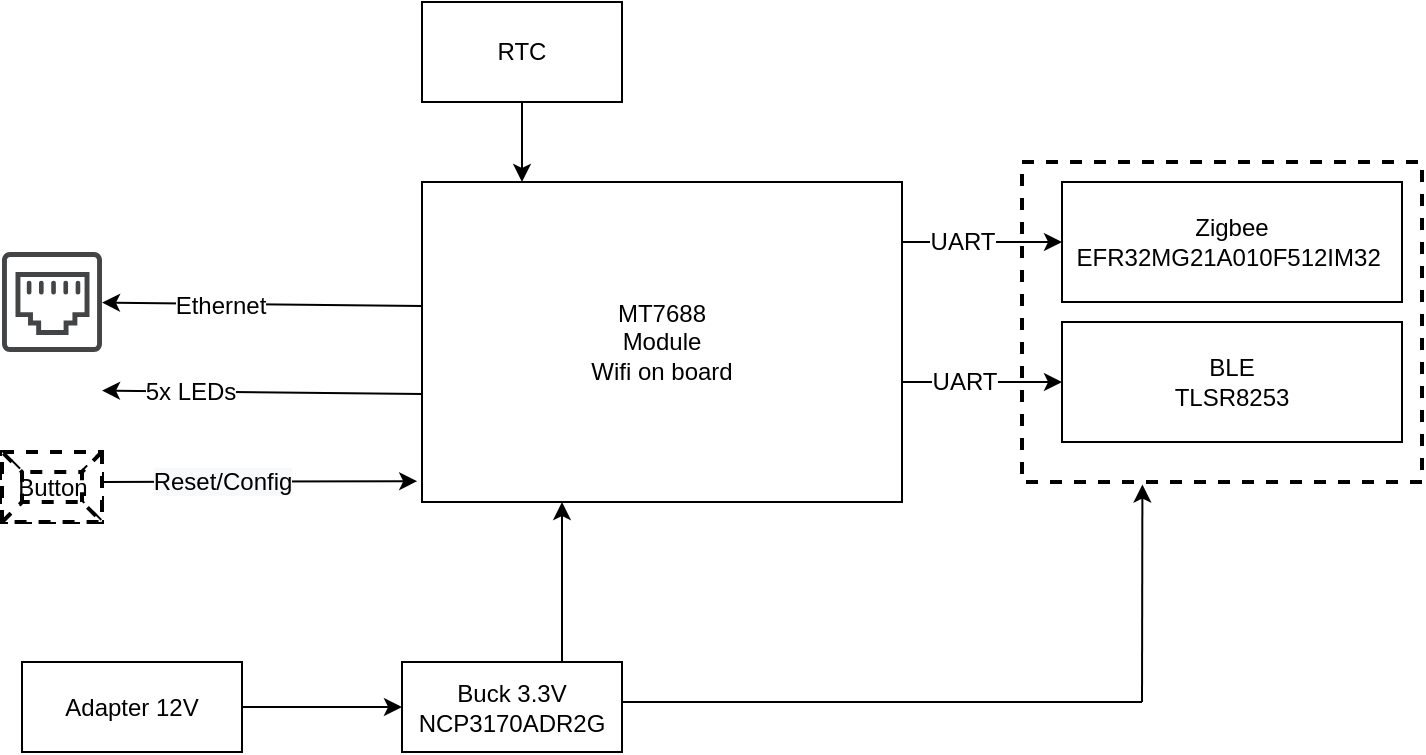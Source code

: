 <mxfile version="12.3.6" type="github" pages="5">
  <diagram id="tLzEr-kSLslaF7xKlCu6" name="HC">
    <mxGraphModel dx="1040" dy="573" grid="1" gridSize="10" guides="1" tooltips="1" connect="1" arrows="1" fold="1" page="1" pageScale="1" pageWidth="1100" pageHeight="850" math="0" shadow="0">
      <root>
        <mxCell id="0"/>
        <mxCell id="1" parent="0"/>
        <mxCell id="Byey5HjT2MP___LkyyM5-19" value="" style="rounded=0;whiteSpace=wrap;html=1;glass=0;dashed=1;strokeWidth=2;" parent="1" vertex="1">
          <mxGeometry x="740" y="190" width="200" height="160" as="geometry"/>
        </mxCell>
        <mxCell id="Byey5HjT2MP___LkyyM5-1" value="MT7688&lt;br&gt;Module&lt;br&gt;Wifi on board" style="rounded=0;whiteSpace=wrap;html=1;" parent="1" vertex="1">
          <mxGeometry x="440" y="200" width="240" height="160" as="geometry"/>
        </mxCell>
        <mxCell id="Byey5HjT2MP___LkyyM5-6" value="" style="edgeStyle=orthogonalEdgeStyle;rounded=0;orthogonalLoop=1;jettySize=auto;html=1;" parent="1" source="Byey5HjT2MP___LkyyM5-4" target="Byey5HjT2MP___LkyyM5-5" edge="1">
          <mxGeometry relative="1" as="geometry"/>
        </mxCell>
        <mxCell id="Byey5HjT2MP___LkyyM5-4" value="Adapter 12V" style="rounded=0;whiteSpace=wrap;html=1;" parent="1" vertex="1">
          <mxGeometry x="240" y="440" width="110" height="45" as="geometry"/>
        </mxCell>
        <mxCell id="Byey5HjT2MP___LkyyM5-5" value="Buck 3.3V&lt;br&gt;NCP3170ADR2G" style="rounded=0;whiteSpace=wrap;html=1;" parent="1" vertex="1">
          <mxGeometry x="430" y="440" width="110" height="45" as="geometry"/>
        </mxCell>
        <mxCell id="Byey5HjT2MP___LkyyM5-7" value="" style="endArrow=classic;html=1;" parent="1" edge="1">
          <mxGeometry width="50" height="50" relative="1" as="geometry">
            <mxPoint x="510" y="440" as="sourcePoint"/>
            <mxPoint x="510" y="360" as="targetPoint"/>
          </mxGeometry>
        </mxCell>
        <mxCell id="Byey5HjT2MP___LkyyM5-8" value="Zigbee&lt;br&gt;EFR32MG21A010F512IM32&amp;nbsp;" style="rounded=0;whiteSpace=wrap;html=1;" parent="1" vertex="1">
          <mxGeometry x="760" y="200" width="170" height="60" as="geometry"/>
        </mxCell>
        <mxCell id="Byey5HjT2MP___LkyyM5-9" value="" style="edgeStyle=orthogonalEdgeStyle;rounded=0;orthogonalLoop=1;jettySize=auto;html=1;" parent="1" edge="1">
          <mxGeometry relative="1" as="geometry">
            <mxPoint x="680" y="230" as="sourcePoint"/>
            <mxPoint x="760" y="230" as="targetPoint"/>
          </mxGeometry>
        </mxCell>
        <mxCell id="Byey5HjT2MP___LkyyM5-12" value="UART" style="text;html=1;align=center;verticalAlign=middle;resizable=0;points=[];;labelBackgroundColor=#ffffff;" parent="Byey5HjT2MP___LkyyM5-9" vertex="1" connectable="0">
          <mxGeometry x="-0.139" y="-1" relative="1" as="geometry">
            <mxPoint x="-4.5" y="-1" as="offset"/>
          </mxGeometry>
        </mxCell>
        <mxCell id="Byey5HjT2MP___LkyyM5-10" value="BLE&lt;br&gt;TLSR8253" style="rounded=0;whiteSpace=wrap;html=1;" parent="1" vertex="1">
          <mxGeometry x="760" y="270" width="170" height="60" as="geometry"/>
        </mxCell>
        <mxCell id="Byey5HjT2MP___LkyyM5-11" value="" style="edgeStyle=orthogonalEdgeStyle;rounded=0;orthogonalLoop=1;jettySize=auto;html=1;" parent="1" edge="1">
          <mxGeometry relative="1" as="geometry">
            <mxPoint x="680" y="300" as="sourcePoint"/>
            <mxPoint x="760" y="300" as="targetPoint"/>
          </mxGeometry>
        </mxCell>
        <mxCell id="Byey5HjT2MP___LkyyM5-13" value="UART" style="text;html=1;align=center;verticalAlign=middle;resizable=0;points=[];;labelBackgroundColor=#ffffff;" parent="Byey5HjT2MP___LkyyM5-11" vertex="1" connectable="0">
          <mxGeometry x="0.146" relative="1" as="geometry">
            <mxPoint x="-15.5" as="offset"/>
          </mxGeometry>
        </mxCell>
        <mxCell id="Byey5HjT2MP___LkyyM5-18" value="" style="endArrow=classic;html=1;entryX=0.301;entryY=1.008;entryDx=0;entryDy=0;entryPerimeter=0;" parent="1" target="Byey5HjT2MP___LkyyM5-19" edge="1">
          <mxGeometry width="50" height="50" relative="1" as="geometry">
            <mxPoint x="800" y="460" as="sourcePoint"/>
            <mxPoint x="800" y="360" as="targetPoint"/>
          </mxGeometry>
        </mxCell>
        <mxCell id="Byey5HjT2MP___LkyyM5-22" value="" style="pointerEvents=1;shadow=0;dashed=0;html=1;strokeColor=none;fillColor=#434445;aspect=fixed;labelPosition=center;verticalLabelPosition=bottom;verticalAlign=top;align=center;outlineConnect=0;shape=mxgraph.vvd.ethernet_port;glass=0;" parent="1" vertex="1">
          <mxGeometry x="230" y="235" width="50" height="50" as="geometry"/>
        </mxCell>
        <mxCell id="Byey5HjT2MP___LkyyM5-23" value="" style="endArrow=classic;html=1;" parent="1" target="Byey5HjT2MP___LkyyM5-22" edge="1">
          <mxGeometry width="50" height="50" relative="1" as="geometry">
            <mxPoint x="440" y="262.0" as="sourcePoint"/>
            <mxPoint x="220" y="260" as="targetPoint"/>
          </mxGeometry>
        </mxCell>
        <mxCell id="Byey5HjT2MP___LkyyM5-24" value="Ethernet" style="text;html=1;align=center;verticalAlign=middle;resizable=0;points=[];;labelBackgroundColor=#ffffff;" parent="Byey5HjT2MP___LkyyM5-23" vertex="1" connectable="0">
          <mxGeometry x="0.267" y="1" relative="1" as="geometry">
            <mxPoint as="offset"/>
          </mxGeometry>
        </mxCell>
        <mxCell id="Byey5HjT2MP___LkyyM5-27" value="" style="endArrow=classic;html=1;" parent="1" edge="1">
          <mxGeometry width="50" height="50" relative="1" as="geometry">
            <mxPoint x="440" y="306" as="sourcePoint"/>
            <mxPoint x="280" y="304.27" as="targetPoint"/>
          </mxGeometry>
        </mxCell>
        <mxCell id="Byey5HjT2MP___LkyyM5-36" value="5x LEDs" style="text;html=1;align=center;verticalAlign=middle;resizable=0;points=[];;labelBackgroundColor=#ffffff;" parent="Byey5HjT2MP___LkyyM5-27" vertex="1" connectable="0">
          <mxGeometry x="0.452" relative="1" as="geometry">
            <mxPoint as="offset"/>
          </mxGeometry>
        </mxCell>
        <mxCell id="Byey5HjT2MP___LkyyM5-29" value="" style="shape=image;html=1;verticalAlign=top;verticalLabelPosition=bottom;labelBackgroundColor=#ffffff;imageAspect=0;aspect=fixed;image=https://cdn2.iconfinder.com/data/icons/fatcow/32x32/led.png;glass=0;dashed=1;strokeWidth=2;" parent="1" vertex="1">
          <mxGeometry x="230" y="285" width="50" height="50" as="geometry"/>
        </mxCell>
        <mxCell id="Byey5HjT2MP___LkyyM5-30" value="Button" style="labelPosition=center;verticalLabelPosition=middle;align=center;html=1;shape=mxgraph.basic.button;dx=10;glass=0;dashed=1;strokeWidth=2;" parent="1" vertex="1">
          <mxGeometry x="230" y="335" width="50" height="35" as="geometry"/>
        </mxCell>
        <mxCell id="Byey5HjT2MP___LkyyM5-33" value="" style="endArrow=classic;html=1;entryX=-0.01;entryY=0.935;entryDx=0;entryDy=0;entryPerimeter=0;" parent="1" target="Byey5HjT2MP___LkyyM5-1" edge="1">
          <mxGeometry width="50" height="50" relative="1" as="geometry">
            <mxPoint x="280" y="350" as="sourcePoint"/>
            <mxPoint x="330" y="300" as="targetPoint"/>
          </mxGeometry>
        </mxCell>
        <mxCell id="Byey5HjT2MP___LkyyM5-35" value="&lt;span style=&quot;background-color: rgb(248 , 249 , 250)&quot;&gt;Reset/Config&lt;/span&gt;" style="text;html=1;align=center;verticalAlign=middle;resizable=0;points=[];;labelBackgroundColor=#ffffff;" parent="Byey5HjT2MP___LkyyM5-33" vertex="1" connectable="0">
          <mxGeometry x="-0.391" y="-1" relative="1" as="geometry">
            <mxPoint x="11.5" y="-1" as="offset"/>
          </mxGeometry>
        </mxCell>
        <mxCell id="V4OQtd_AtexyQ7zGTMWM-1" value="" style="endArrow=none;html=1;" parent="1" edge="1">
          <mxGeometry width="50" height="50" relative="1" as="geometry">
            <mxPoint x="540" y="460" as="sourcePoint"/>
            <mxPoint x="800" y="460" as="targetPoint"/>
          </mxGeometry>
        </mxCell>
        <mxCell id="iy2GGG7BmLLWV7lyc6_Q-2" value="" style="edgeStyle=orthogonalEdgeStyle;rounded=0;orthogonalLoop=1;jettySize=auto;html=1;" parent="1" source="iy2GGG7BmLLWV7lyc6_Q-1" target="Byey5HjT2MP___LkyyM5-1" edge="1">
          <mxGeometry relative="1" as="geometry">
            <Array as="points">
              <mxPoint x="490" y="190"/>
              <mxPoint x="490" y="190"/>
            </Array>
          </mxGeometry>
        </mxCell>
        <mxCell id="iy2GGG7BmLLWV7lyc6_Q-1" value="RTC" style="rounded=0;whiteSpace=wrap;html=1;" parent="1" vertex="1">
          <mxGeometry x="440" y="110" width="100" height="50" as="geometry"/>
        </mxCell>
      </root>
    </mxGraphModel>
  </diagram>
  <diagram id="DlVKiufQUVkZEI0phlBZ" name="PIR">
    <mxGraphModel dx="1185" dy="643" grid="1" gridSize="10" guides="1" tooltips="1" connect="1" arrows="1" fold="1" page="1" pageScale="1" pageWidth="1100" pageHeight="850" math="0" shadow="0">
      <root>
        <mxCell id="ysyHVXEgGF53t_0QYC1W-0"/>
        <mxCell id="ysyHVXEgGF53t_0QYC1W-1" parent="ysyHVXEgGF53t_0QYC1W-0"/>
        <mxCell id="ysyHVXEgGF53t_0QYC1W-2" value="" style="rounded=0;whiteSpace=wrap;html=1;" vertex="1" parent="ysyHVXEgGF53t_0QYC1W-1">
          <mxGeometry x="750" y="280" width="50" height="50" as="geometry"/>
        </mxCell>
        <mxCell id="ysyHVXEgGF53t_0QYC1W-3" value="" style="rounded=0;whiteSpace=wrap;html=1;" vertex="1" parent="ysyHVXEgGF53t_0QYC1W-1">
          <mxGeometry x="560" y="430" width="60" height="60" as="geometry"/>
        </mxCell>
        <mxCell id="ysyHVXEgGF53t_0QYC1W-4" value="" style="edgeStyle=orthogonalEdgeStyle;rounded=0;orthogonalLoop=1;jettySize=auto;html=1;" edge="1" parent="ysyHVXEgGF53t_0QYC1W-1" source="ysyHVXEgGF53t_0QYC1W-5" target="ysyHVXEgGF53t_0QYC1W-8">
          <mxGeometry relative="1" as="geometry"/>
        </mxCell>
        <mxCell id="ysyHVXEgGF53t_0QYC1W-5" value="PIR&lt;br&gt;Sensor" style="ellipse;whiteSpace=wrap;html=1;aspect=fixed;" vertex="1" parent="ysyHVXEgGF53t_0QYC1W-1">
          <mxGeometry x="240" y="300" width="80" height="80" as="geometry"/>
        </mxCell>
        <mxCell id="ysyHVXEgGF53t_0QYC1W-6" value="BLE&lt;br&gt;TLSR8253" style="rounded=0;whiteSpace=wrap;html=1;" vertex="1" parent="ysyHVXEgGF53t_0QYC1W-1">
          <mxGeometry x="480" y="280" width="200" height="120" as="geometry"/>
        </mxCell>
        <mxCell id="ysyHVXEgGF53t_0QYC1W-7" value="" style="edgeStyle=orthogonalEdgeStyle;rounded=0;orthogonalLoop=1;jettySize=auto;html=1;" edge="1" parent="ysyHVXEgGF53t_0QYC1W-1" source="ysyHVXEgGF53t_0QYC1W-8" target="ysyHVXEgGF53t_0QYC1W-6">
          <mxGeometry relative="1" as="geometry"/>
        </mxCell>
        <mxCell id="ysyHVXEgGF53t_0QYC1W-8" value="AFE" style="triangle;whiteSpace=wrap;html=1;" vertex="1" parent="ysyHVXEgGF53t_0QYC1W-1">
          <mxGeometry x="360" y="300" width="60" height="80" as="geometry"/>
        </mxCell>
        <mxCell id="ysyHVXEgGF53t_0QYC1W-9" value="" style="image;html=1;labelBackgroundColor=#ffffff;image=img/lib/clip_art/general/Battery_100_128x128.png" vertex="1" parent="ysyHVXEgGF53t_0QYC1W-1">
          <mxGeometry x="560" y="440" width="30" height="50" as="geometry"/>
        </mxCell>
        <mxCell id="ysyHVXEgGF53t_0QYC1W-10" value="" style="image;html=1;labelBackgroundColor=#ffffff;image=img/lib/clip_art/general/Battery_75_128x128.png" vertex="1" parent="ysyHVXEgGF53t_0QYC1W-1">
          <mxGeometry x="590" y="440" width="20" height="50" as="geometry"/>
        </mxCell>
        <mxCell id="ysyHVXEgGF53t_0QYC1W-11" value="" style="endArrow=classic;html=1;exitX=0.5;exitY=0;exitDx=0;exitDy=0;" edge="1" parent="ysyHVXEgGF53t_0QYC1W-1" source="ysyHVXEgGF53t_0QYC1W-3">
          <mxGeometry width="50" height="50" relative="1" as="geometry">
            <mxPoint x="540" y="450" as="sourcePoint"/>
            <mxPoint x="590" y="400" as="targetPoint"/>
          </mxGeometry>
        </mxCell>
        <mxCell id="ysyHVXEgGF53t_0QYC1W-12" value="" style="edgeStyle=orthogonalEdgeStyle;rounded=0;orthogonalLoop=1;jettySize=auto;html=1;fontFamily=Tahoma;" edge="1" parent="ysyHVXEgGF53t_0QYC1W-1">
          <mxGeometry relative="1" as="geometry">
            <mxPoint x="680" y="310" as="sourcePoint"/>
            <mxPoint x="750" y="310" as="targetPoint"/>
          </mxGeometry>
        </mxCell>
        <mxCell id="ysyHVXEgGF53t_0QYC1W-13" value="" style="shape=image;html=1;verticalAlign=top;verticalLabelPosition=bottom;labelBackgroundColor=#ffffff;imageAspect=0;aspect=fixed;image=https://cdn2.iconfinder.com/data/icons/fatcow/32x32/led.png;fontFamily=Tahoma;" vertex="1" parent="ysyHVXEgGF53t_0QYC1W-1">
          <mxGeometry x="760" y="290" width="32" height="32" as="geometry"/>
        </mxCell>
        <mxCell id="ysyHVXEgGF53t_0QYC1W-14" value="Button" style="labelPosition=center;verticalLabelPosition=middle;align=center;html=1;shape=mxgraph.basic.shaded_button;dx=10;fillColor=#E6E6E6;strokeColor=none;fontFamily=Tahoma;" vertex="1" parent="ysyHVXEgGF53t_0QYC1W-1">
          <mxGeometry x="750" y="340" width="60" height="40" as="geometry"/>
        </mxCell>
        <mxCell id="ysyHVXEgGF53t_0QYC1W-15" value="" style="edgeStyle=orthogonalEdgeStyle;rounded=0;orthogonalLoop=1;jettySize=auto;html=1;fontFamily=Tahoma;" edge="1" parent="ysyHVXEgGF53t_0QYC1W-1">
          <mxGeometry relative="1" as="geometry">
            <mxPoint x="750" y="360" as="sourcePoint"/>
            <mxPoint x="680" y="360" as="targetPoint"/>
          </mxGeometry>
        </mxCell>
      </root>
    </mxGraphModel>
  </diagram>
  <diagram id="RdSf9JveJOVvGXLA1xMw" name="LIGHT">
    <mxGraphModel dx="981" dy="1382" grid="1" gridSize="10" guides="1" tooltips="1" connect="1" arrows="1" fold="1" page="1" pageScale="1" pageWidth="1100" pageHeight="850" math="0" shadow="0">
      <root>
        <mxCell id="Fivvvzxu9D-kj47Io95w-0"/>
        <mxCell id="Fivvvzxu9D-kj47Io95w-1" parent="Fivvvzxu9D-kj47Io95w-0"/>
        <mxCell id="0kYJ6gc512Jc2nMoJbqN-0" value="" style="rounded=0;whiteSpace=wrap;html=1;" vertex="1" parent="Fivvvzxu9D-kj47Io95w-1">
          <mxGeometry x="750" y="-480" width="50" height="50" as="geometry"/>
        </mxCell>
        <mxCell id="0kYJ6gc512Jc2nMoJbqN-1" value="" style="rounded=0;whiteSpace=wrap;html=1;" vertex="1" parent="Fivvvzxu9D-kj47Io95w-1">
          <mxGeometry x="560" y="-330" width="60" height="60" as="geometry"/>
        </mxCell>
        <mxCell id="0kYJ6gc512Jc2nMoJbqN-2" value="" style="edgeStyle=orthogonalEdgeStyle;rounded=0;orthogonalLoop=1;jettySize=auto;html=1;" edge="1" source="0kYJ6gc512Jc2nMoJbqN-3" parent="Fivvvzxu9D-kj47Io95w-1">
          <mxGeometry relative="1" as="geometry">
            <mxPoint x="480" y="-420" as="targetPoint"/>
          </mxGeometry>
        </mxCell>
        <mxCell id="0kYJ6gc512Jc2nMoJbqN-3" value="Light sensor&lt;br&gt;OPT3001" style="ellipse;whiteSpace=wrap;html=1;aspect=fixed;" vertex="1" parent="Fivvvzxu9D-kj47Io95w-1">
          <mxGeometry x="320" y="-460" width="80" height="80" as="geometry"/>
        </mxCell>
        <mxCell id="0kYJ6gc512Jc2nMoJbqN-4" value="BLE&lt;br&gt;TLSR8253" style="rounded=0;whiteSpace=wrap;html=1;" vertex="1" parent="Fivvvzxu9D-kj47Io95w-1">
          <mxGeometry x="480" y="-480" width="200" height="120" as="geometry"/>
        </mxCell>
        <mxCell id="0kYJ6gc512Jc2nMoJbqN-7" value="" style="image;html=1;labelBackgroundColor=#ffffff;image=img/lib/clip_art/general/Battery_100_128x128.png" vertex="1" parent="Fivvvzxu9D-kj47Io95w-1">
          <mxGeometry x="560" y="-320" width="30" height="50" as="geometry"/>
        </mxCell>
        <mxCell id="0kYJ6gc512Jc2nMoJbqN-8" value="" style="image;html=1;labelBackgroundColor=#ffffff;image=img/lib/clip_art/general/Battery_75_128x128.png" vertex="1" parent="Fivvvzxu9D-kj47Io95w-1">
          <mxGeometry x="590" y="-320" width="20" height="50" as="geometry"/>
        </mxCell>
        <mxCell id="0kYJ6gc512Jc2nMoJbqN-9" value="" style="endArrow=classic;html=1;exitX=0.5;exitY=0;exitDx=0;exitDy=0;" edge="1" source="0kYJ6gc512Jc2nMoJbqN-1" parent="Fivvvzxu9D-kj47Io95w-1">
          <mxGeometry width="50" height="50" relative="1" as="geometry">
            <mxPoint x="540" y="-310" as="sourcePoint"/>
            <mxPoint x="590" y="-360" as="targetPoint"/>
          </mxGeometry>
        </mxCell>
        <mxCell id="0kYJ6gc512Jc2nMoJbqN-10" value="" style="edgeStyle=orthogonalEdgeStyle;rounded=0;orthogonalLoop=1;jettySize=auto;html=1;fontFamily=Tahoma;" edge="1" parent="Fivvvzxu9D-kj47Io95w-1">
          <mxGeometry relative="1" as="geometry">
            <mxPoint x="680" y="-450" as="sourcePoint"/>
            <mxPoint x="750" y="-450" as="targetPoint"/>
          </mxGeometry>
        </mxCell>
        <mxCell id="0kYJ6gc512Jc2nMoJbqN-11" value="" style="shape=image;html=1;verticalAlign=top;verticalLabelPosition=bottom;labelBackgroundColor=#ffffff;imageAspect=0;aspect=fixed;image=https://cdn2.iconfinder.com/data/icons/fatcow/32x32/led.png;fontFamily=Tahoma;" vertex="1" parent="Fivvvzxu9D-kj47Io95w-1">
          <mxGeometry x="760" y="-470" width="32" height="32" as="geometry"/>
        </mxCell>
        <mxCell id="0kYJ6gc512Jc2nMoJbqN-12" value="Button" style="labelPosition=center;verticalLabelPosition=middle;align=center;html=1;shape=mxgraph.basic.shaded_button;dx=10;fillColor=#E6E6E6;strokeColor=none;fontFamily=Tahoma;" vertex="1" parent="Fivvvzxu9D-kj47Io95w-1">
          <mxGeometry x="750" y="-420" width="60" height="40" as="geometry"/>
        </mxCell>
        <mxCell id="0kYJ6gc512Jc2nMoJbqN-13" value="" style="edgeStyle=orthogonalEdgeStyle;rounded=0;orthogonalLoop=1;jettySize=auto;html=1;fontFamily=Tahoma;" edge="1" parent="Fivvvzxu9D-kj47Io95w-1">
          <mxGeometry relative="1" as="geometry">
            <mxPoint x="750" y="-400" as="sourcePoint"/>
            <mxPoint x="680" y="-400" as="targetPoint"/>
          </mxGeometry>
        </mxCell>
      </root>
    </mxGraphModel>
  </diagram>
  <diagram id="nMTk_GV1RPWdOiefgkGD" name="CTC">
    <mxGraphModel dx="981" dy="1382" grid="1" gridSize="10" guides="1" tooltips="1" connect="1" arrows="1" fold="1" page="1" pageScale="1" pageWidth="1100" pageHeight="850" math="0" shadow="0">
      <root>
        <mxCell id="08WnSmwupAxGNm-PrJdd-0"/>
        <mxCell id="08WnSmwupAxGNm-PrJdd-1" parent="08WnSmwupAxGNm-PrJdd-0"/>
        <mxCell id="ao3vEX5UBYHMVf-1ooxl-0" value="" style="rounded=0;whiteSpace=wrap;html=1;" vertex="1" parent="08WnSmwupAxGNm-PrJdd-1">
          <mxGeometry x="710" y="-560" width="50" height="50" as="geometry"/>
        </mxCell>
        <mxCell id="ao3vEX5UBYHMVf-1ooxl-1" value="" style="rounded=0;whiteSpace=wrap;html=1;" vertex="1" parent="08WnSmwupAxGNm-PrJdd-1">
          <mxGeometry x="520" y="-410" width="60" height="60" as="geometry"/>
        </mxCell>
        <mxCell id="ao3vEX5UBYHMVf-1ooxl-2" value="" style="edgeStyle=orthogonalEdgeStyle;rounded=0;orthogonalLoop=1;jettySize=auto;html=1;" edge="1" parent="08WnSmwupAxGNm-PrJdd-1" source="ao3vEX5UBYHMVf-1ooxl-3">
          <mxGeometry relative="1" as="geometry">
            <mxPoint x="440" y="-500.0" as="targetPoint"/>
          </mxGeometry>
        </mxCell>
        <mxCell id="ao3vEX5UBYHMVf-1ooxl-3" value="Scene Buttons" style="ellipse;whiteSpace=wrap;html=1;aspect=fixed;" vertex="1" parent="08WnSmwupAxGNm-PrJdd-1">
          <mxGeometry x="280" y="-540" width="80" height="80" as="geometry"/>
        </mxCell>
        <mxCell id="ao3vEX5UBYHMVf-1ooxl-4" value="BLE&lt;br&gt;TLSR8253" style="rounded=0;whiteSpace=wrap;html=1;" vertex="1" parent="08WnSmwupAxGNm-PrJdd-1">
          <mxGeometry x="440" y="-560" width="200" height="120" as="geometry"/>
        </mxCell>
        <mxCell id="ao3vEX5UBYHMVf-1ooxl-7" value="" style="endArrow=classic;html=1;exitX=0.5;exitY=0;exitDx=0;exitDy=0;" edge="1" parent="08WnSmwupAxGNm-PrJdd-1" source="ao3vEX5UBYHMVf-1ooxl-1">
          <mxGeometry width="50" height="50" relative="1" as="geometry">
            <mxPoint x="500" y="-390" as="sourcePoint"/>
            <mxPoint x="550" y="-440.0" as="targetPoint"/>
          </mxGeometry>
        </mxCell>
        <mxCell id="ao3vEX5UBYHMVf-1ooxl-8" value="" style="edgeStyle=orthogonalEdgeStyle;rounded=0;orthogonalLoop=1;jettySize=auto;html=1;fontFamily=Tahoma;" edge="1" parent="08WnSmwupAxGNm-PrJdd-1">
          <mxGeometry relative="1" as="geometry">
            <mxPoint x="640" y="-530.0" as="sourcePoint"/>
            <mxPoint x="710" y="-530.0" as="targetPoint"/>
          </mxGeometry>
        </mxCell>
        <mxCell id="ao3vEX5UBYHMVf-1ooxl-9" value="" style="shape=image;html=1;verticalAlign=top;verticalLabelPosition=bottom;labelBackgroundColor=#ffffff;imageAspect=0;aspect=fixed;image=https://cdn2.iconfinder.com/data/icons/fatcow/32x32/led.png;fontFamily=Tahoma;" vertex="1" parent="08WnSmwupAxGNm-PrJdd-1">
          <mxGeometry x="720" y="-550" width="32" height="32" as="geometry"/>
        </mxCell>
        <mxCell id="ao3vEX5UBYHMVf-1ooxl-10" value="Button" style="labelPosition=center;verticalLabelPosition=middle;align=center;html=1;shape=mxgraph.basic.shaded_button;dx=10;fillColor=#E6E6E6;strokeColor=none;fontFamily=Tahoma;" vertex="1" parent="08WnSmwupAxGNm-PrJdd-1">
          <mxGeometry x="710" y="-500" width="60" height="40" as="geometry"/>
        </mxCell>
        <mxCell id="ao3vEX5UBYHMVf-1ooxl-11" value="" style="edgeStyle=orthogonalEdgeStyle;rounded=0;orthogonalLoop=1;jettySize=auto;html=1;fontFamily=Tahoma;" edge="1" parent="08WnSmwupAxGNm-PrJdd-1">
          <mxGeometry relative="1" as="geometry">
            <mxPoint x="710" y="-480.0" as="sourcePoint"/>
            <mxPoint x="640" y="-480.0" as="targetPoint"/>
          </mxGeometry>
        </mxCell>
        <mxCell id="ao3vEX5UBYHMVf-1ooxl-12" value="" style="verticalLabelPosition=bottom;shadow=0;dashed=0;align=center;fillColor=#000000;html=1;verticalAlign=top;strokeWidth=1;shape=mxgraph.electrical.miscellaneous.monocell_battery;direction=north;" vertex="1" parent="08WnSmwupAxGNm-PrJdd-1">
          <mxGeometry x="529.5" y="-405" width="40" height="50" as="geometry"/>
        </mxCell>
        <mxCell id="ao3vEX5UBYHMVf-1ooxl-13" value="CR2450" style="text;html=1;align=center;verticalAlign=middle;resizable=0;points=[];;autosize=1;" vertex="1" parent="08WnSmwupAxGNm-PrJdd-1">
          <mxGeometry x="519.5" y="-350" width="60" height="20" as="geometry"/>
        </mxCell>
      </root>
    </mxGraphModel>
  </diagram>
  <diagram id="LI9nAvVFA1dBZIAZ9oEU" name="Audio">
    <mxGraphModel dx="981" dy="1382" grid="1" gridSize="10" guides="1" tooltips="1" connect="1" arrows="1" fold="1" page="1" pageScale="1" pageWidth="1100" pageHeight="850" math="0" shadow="0">
      <root>
        <mxCell id="NzxG8mK_PBuIDlOOBCAh-0"/>
        <mxCell id="NzxG8mK_PBuIDlOOBCAh-1" parent="NzxG8mK_PBuIDlOOBCAh-0"/>
        <mxCell id="NzxG8mK_PBuIDlOOBCAh-2" value="" style="rounded=0;whiteSpace=wrap;html=1;" vertex="1" parent="NzxG8mK_PBuIDlOOBCAh-1">
          <mxGeometry x="560" y="-685" width="50" height="50" as="geometry"/>
        </mxCell>
        <mxCell id="NzxG8mK_PBuIDlOOBCAh-6" value="ESP32" style="rounded=0;whiteSpace=wrap;html=1;" vertex="1" parent="NzxG8mK_PBuIDlOOBCAh-1">
          <mxGeometry x="350" y="-560" width="170" height="120" as="geometry"/>
        </mxCell>
        <mxCell id="NzxG8mK_PBuIDlOOBCAh-9" value="" style="shape=image;html=1;verticalAlign=top;verticalLabelPosition=bottom;labelBackgroundColor=#ffffff;imageAspect=0;aspect=fixed;image=https://cdn2.iconfinder.com/data/icons/fatcow/32x32/led.png;fontFamily=Tahoma;" vertex="1" parent="NzxG8mK_PBuIDlOOBCAh-1">
          <mxGeometry x="570" y="-675" width="32" height="32" as="geometry"/>
        </mxCell>
        <mxCell id="NzxG8mK_PBuIDlOOBCAh-10" value="Button" style="labelPosition=center;verticalLabelPosition=middle;align=center;html=1;shape=mxgraph.basic.shaded_button;dx=10;fillColor=#E6E6E6;strokeColor=none;fontFamily=Tahoma;" vertex="1" parent="NzxG8mK_PBuIDlOOBCAh-1">
          <mxGeometry x="480" y="-680" width="60" height="40" as="geometry"/>
        </mxCell>
        <mxCell id="NzxG8mK_PBuIDlOOBCAh-14" value="BLE&lt;br&gt;TLSR8253" style="rounded=0;whiteSpace=wrap;html=1;" vertex="1" parent="NzxG8mK_PBuIDlOOBCAh-1">
          <mxGeometry x="620" y="-560" width="200" height="120" as="geometry"/>
        </mxCell>
        <mxCell id="NzxG8mK_PBuIDlOOBCAh-17" value="" style="endArrow=classic;html=1;" edge="1" parent="NzxG8mK_PBuIDlOOBCAh-1">
          <mxGeometry width="50" height="50" relative="1" as="geometry">
            <mxPoint x="820" y="-510" as="sourcePoint"/>
            <mxPoint x="920" y="-510" as="targetPoint"/>
          </mxGeometry>
        </mxCell>
        <mxCell id="NzxG8mK_PBuIDlOOBCAh-21" value="&lt;span style=&quot;background-color: rgb(248 , 249 , 250)&quot;&gt;PWM&lt;/span&gt;" style="text;html=1;align=center;verticalAlign=middle;resizable=0;points=[];;labelBackgroundColor=#ffffff;" vertex="1" connectable="0" parent="NzxG8mK_PBuIDlOOBCAh-17">
          <mxGeometry x="-0.148" y="1" relative="1" as="geometry">
            <mxPoint as="offset"/>
          </mxGeometry>
        </mxCell>
        <mxCell id="-3Dnznf8cI1p8YSwkPfo-0" value="" style="edgeStyle=orthogonalEdgeStyle;rounded=0;orthogonalLoop=1;jettySize=auto;html=1;" edge="1" parent="NzxG8mK_PBuIDlOOBCAh-1" source="-3Dnznf8cI1p8YSwkPfo-1" target="-3Dnznf8cI1p8YSwkPfo-2">
          <mxGeometry relative="1" as="geometry"/>
        </mxCell>
        <mxCell id="-3Dnznf8cI1p8YSwkPfo-1" value="Adapter 12V" style="rounded=0;whiteSpace=wrap;html=1;" vertex="1" parent="NzxG8mK_PBuIDlOOBCAh-1">
          <mxGeometry x="220" y="-380" width="110" height="45" as="geometry"/>
        </mxCell>
        <mxCell id="-3Dnznf8cI1p8YSwkPfo-2" value="Buck 3.3V&lt;br&gt;NCP3170ADR2G" style="rounded=0;whiteSpace=wrap;html=1;" vertex="1" parent="NzxG8mK_PBuIDlOOBCAh-1">
          <mxGeometry x="410" y="-380" width="110" height="45" as="geometry"/>
        </mxCell>
        <mxCell id="-3Dnznf8cI1p8YSwkPfo-4" value="" style="endArrow=classic;html=1;entryX=0.602;entryY=1.006;entryDx=0;entryDy=0;entryPerimeter=0;" edge="1" parent="NzxG8mK_PBuIDlOOBCAh-1">
          <mxGeometry width="50" height="50" relative="1" as="geometry">
            <mxPoint x="680" y="-360" as="sourcePoint"/>
            <mxPoint x="680.4" y="-439.78" as="targetPoint"/>
          </mxGeometry>
        </mxCell>
        <mxCell id="-3Dnznf8cI1p8YSwkPfo-5" value="" style="endArrow=none;html=1;" edge="1" parent="NzxG8mK_PBuIDlOOBCAh-1">
          <mxGeometry width="50" height="50" relative="1" as="geometry">
            <mxPoint x="520" y="-360" as="sourcePoint"/>
            <mxPoint x="680" y="-360" as="targetPoint"/>
          </mxGeometry>
        </mxCell>
        <mxCell id="-3Dnznf8cI1p8YSwkPfo-6" value="DAC&lt;br&gt;Amplifier" style="triangle;whiteSpace=wrap;html=1;direction=west;" vertex="1" parent="NzxG8mK_PBuIDlOOBCAh-1">
          <mxGeometry x="180" y="-550" width="100" height="100" as="geometry"/>
        </mxCell>
        <mxCell id="-3Dnznf8cI1p8YSwkPfo-7" value="" style="endArrow=classic;html=1;entryX=0;entryY=0.5;entryDx=0;entryDy=0;exitX=0;exitY=0.5;exitDx=0;exitDy=0;" edge="1" parent="NzxG8mK_PBuIDlOOBCAh-1" source="NzxG8mK_PBuIDlOOBCAh-6" target="-3Dnznf8cI1p8YSwkPfo-6">
          <mxGeometry width="50" height="50" relative="1" as="geometry">
            <mxPoint x="320" y="-500" as="sourcePoint"/>
            <mxPoint x="370" y="-550" as="targetPoint"/>
          </mxGeometry>
        </mxCell>
        <mxCell id="-3Dnznf8cI1p8YSwkPfo-8" value="" style="pointerEvents=1;verticalLabelPosition=bottom;shadow=0;dashed=0;align=center;html=1;verticalAlign=top;shape=mxgraph.electrical.electro-mechanical.loudspeaker;direction=west;" vertex="1" parent="NzxG8mK_PBuIDlOOBCAh-1">
          <mxGeometry x="140" y="-530" width="45" height="60" as="geometry"/>
        </mxCell>
        <mxCell id="-3Dnznf8cI1p8YSwkPfo-9" value="" style="endArrow=classic;html=1;entryX=0.193;entryY=0.101;entryDx=0;entryDy=0;entryPerimeter=0;" edge="1" parent="NzxG8mK_PBuIDlOOBCAh-1" target="-3Dnznf8cI1p8YSwkPfo-6">
          <mxGeometry width="50" height="50" relative="1" as="geometry">
            <mxPoint x="260" y="-380.5" as="sourcePoint"/>
            <mxPoint x="260.4" y="-439.78" as="targetPoint"/>
          </mxGeometry>
        </mxCell>
        <mxCell id="-3Dnznf8cI1p8YSwkPfo-11" value="" style="endArrow=classic;html=1;entryX=0.193;entryY=0.101;entryDx=0;entryDy=0;entryPerimeter=0;" edge="1" parent="NzxG8mK_PBuIDlOOBCAh-1">
          <mxGeometry width="50" height="50" relative="1" as="geometry">
            <mxPoint x="461" y="-380" as="sourcePoint"/>
            <mxPoint x="460.7" y="-440.1" as="targetPoint"/>
          </mxGeometry>
        </mxCell>
        <mxCell id="-3Dnznf8cI1p8YSwkPfo-14" value="" style="edgeStyle=orthogonalEdgeStyle;rounded=0;orthogonalLoop=1;jettySize=auto;html=1;" edge="1" parent="NzxG8mK_PBuIDlOOBCAh-1" source="-3Dnznf8cI1p8YSwkPfo-12">
          <mxGeometry relative="1" as="geometry">
            <mxPoint x="385" y="-560" as="targetPoint"/>
            <Array as="points">
              <mxPoint x="385" y="-610"/>
              <mxPoint x="385" y="-610"/>
            </Array>
          </mxGeometry>
        </mxCell>
        <mxCell id="-3Dnznf8cI1p8YSwkPfo-12" value="" style="shape=image;html=1;verticalAlign=top;verticalLabelPosition=bottom;labelBackgroundColor=#ffffff;imageAspect=0;aspect=fixed;image=https://cdn2.iconfinder.com/data/icons/random-set-1/364/Asset_77-128.png;direction=west;" vertex="1" parent="NzxG8mK_PBuIDlOOBCAh-1">
          <mxGeometry x="350" y="-690" width="50" height="50" as="geometry"/>
        </mxCell>
        <mxCell id="-3Dnznf8cI1p8YSwkPfo-15" value="uSD-CARD" style="text;html=1;align=center;verticalAlign=middle;resizable=0;points=[];;autosize=1;" vertex="1" parent="NzxG8mK_PBuIDlOOBCAh-1">
          <mxGeometry x="340" y="-720" width="80" height="20" as="geometry"/>
        </mxCell>
        <mxCell id="-3Dnznf8cI1p8YSwkPfo-17" value="32768Hz" style="text;html=1;align=center;verticalAlign=middle;resizable=0;points=[];;autosize=1;" vertex="1" parent="NzxG8mK_PBuIDlOOBCAh-1">
          <mxGeometry x="410" y="-660" width="60" height="20" as="geometry"/>
        </mxCell>
        <mxCell id="-3Dnznf8cI1p8YSwkPfo-19" value="Bat. Backup" style="text;html=1;align=center;verticalAlign=middle;resizable=0;points=[];;autosize=1;" vertex="1" parent="NzxG8mK_PBuIDlOOBCAh-1">
          <mxGeometry x="410" y="-685" width="80" height="20" as="geometry"/>
        </mxCell>
        <mxCell id="-3Dnznf8cI1p8YSwkPfo-20" value="" style="edgeStyle=orthogonalEdgeStyle;rounded=0;orthogonalLoop=1;jettySize=auto;html=1;" edge="1" parent="NzxG8mK_PBuIDlOOBCAh-1">
          <mxGeometry relative="1" as="geometry">
            <mxPoint x="440" y="-640" as="sourcePoint"/>
            <mxPoint x="440" y="-560.111" as="targetPoint"/>
            <Array as="points">
              <mxPoint x="440" y="-610"/>
              <mxPoint x="440" y="-610"/>
            </Array>
          </mxGeometry>
        </mxCell>
        <mxCell id="-3Dnznf8cI1p8YSwkPfo-21" value="" style="edgeStyle=orthogonalEdgeStyle;rounded=0;orthogonalLoop=1;jettySize=auto;html=1;" edge="1" parent="NzxG8mK_PBuIDlOOBCAh-1">
          <mxGeometry relative="1" as="geometry">
            <mxPoint x="500" y="-640.111" as="sourcePoint"/>
            <mxPoint x="500" y="-560.111" as="targetPoint"/>
            <Array as="points">
              <mxPoint x="500" y="-610"/>
              <mxPoint x="500" y="-610"/>
            </Array>
          </mxGeometry>
        </mxCell>
        <mxCell id="-3Dnznf8cI1p8YSwkPfo-29" value="UART" style="text;html=1;align=center;verticalAlign=middle;resizable=0;points=[];;autosize=1;" vertex="1" parent="NzxG8mK_PBuIDlOOBCAh-1">
          <mxGeometry x="540" y="-500" width="50" height="20" as="geometry"/>
        </mxCell>
        <mxCell id="-3Dnznf8cI1p8YSwkPfo-30" value="" style="edgeStyle=orthogonalEdgeStyle;rounded=0;orthogonalLoop=1;jettySize=auto;html=1;fontFamily=Tahoma;entryX=0;entryY=0.25;entryDx=0;entryDy=0;" edge="1" parent="NzxG8mK_PBuIDlOOBCAh-1">
          <mxGeometry relative="1" as="geometry">
            <mxPoint x="619.93" y="-470" as="sourcePoint"/>
            <mxPoint x="520" y="-470" as="targetPoint"/>
          </mxGeometry>
        </mxCell>
        <mxCell id="-3Dnznf8cI1p8YSwkPfo-31" value="" style="edgeStyle=orthogonalEdgeStyle;rounded=0;orthogonalLoop=1;jettySize=auto;html=1;fontFamily=Tahoma;entryX=0;entryY=0.25;entryDx=0;entryDy=0;" edge="1" parent="NzxG8mK_PBuIDlOOBCAh-1">
          <mxGeometry relative="1" as="geometry">
            <mxPoint x="520" y="-500.5" as="sourcePoint"/>
            <mxPoint x="619.93" y="-500.5" as="targetPoint"/>
          </mxGeometry>
        </mxCell>
        <mxCell id="-3Dnznf8cI1p8YSwkPfo-32" value="" style="endArrow=classic;html=1;" edge="1" parent="NzxG8mK_PBuIDlOOBCAh-1">
          <mxGeometry width="50" height="50" relative="1" as="geometry">
            <mxPoint x="580" y="-550" as="sourcePoint"/>
            <mxPoint x="580" y="-630" as="targetPoint"/>
          </mxGeometry>
        </mxCell>
        <mxCell id="-3Dnznf8cI1p8YSwkPfo-33" value="" style="endArrow=none;html=1;" edge="1" parent="NzxG8mK_PBuIDlOOBCAh-1">
          <mxGeometry width="50" height="50" relative="1" as="geometry">
            <mxPoint x="520" y="-550" as="sourcePoint"/>
            <mxPoint x="580" y="-550" as="targetPoint"/>
          </mxGeometry>
        </mxCell>
      </root>
    </mxGraphModel>
  </diagram>
</mxfile>
